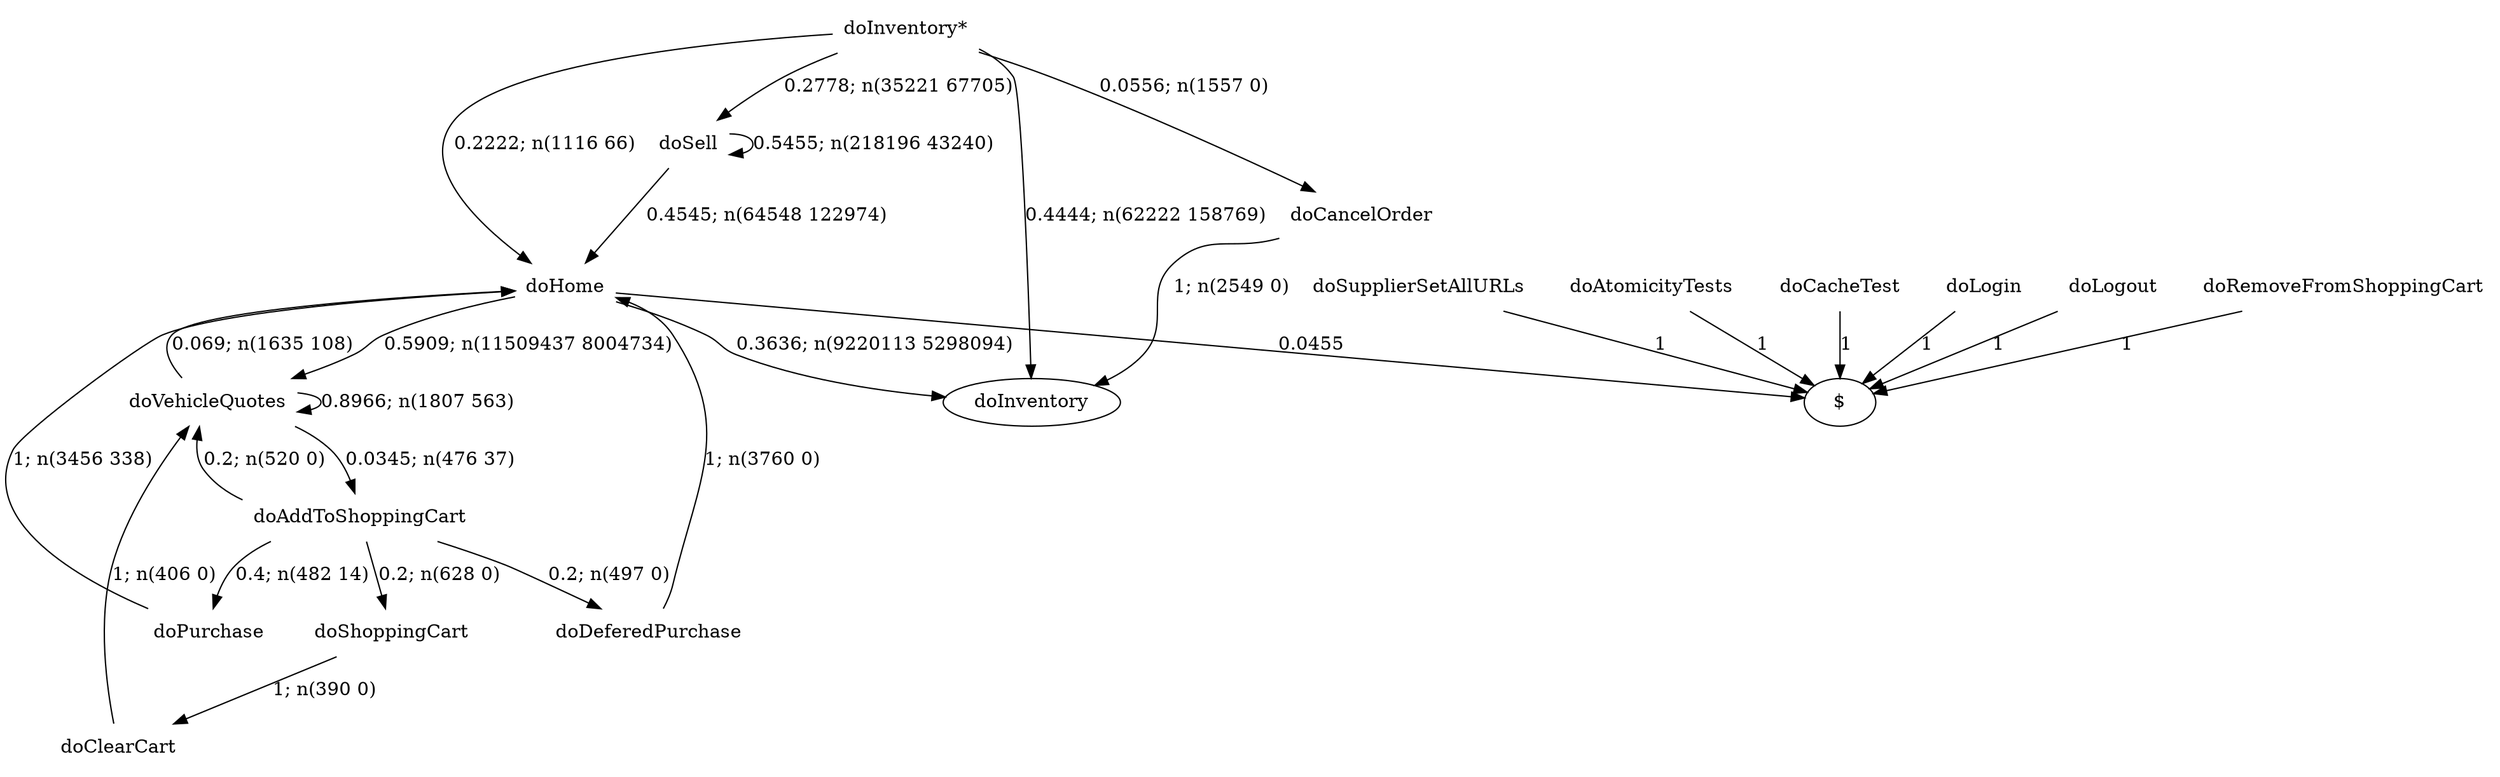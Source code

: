 digraph G {"doInventory*" [label="doInventory*",shape=none];"doSupplierSetAllURLs" [label="doSupplierSetAllURLs",shape=none];"doAtomicityTests" [label="doAtomicityTests",shape=none];"doCacheTest" [label="doCacheTest",shape=none];"doLogin" [label="doLogin",shape=none];"doVehicleQuotes" [label="doVehicleQuotes",shape=none];"doAddToShoppingCart" [label="doAddToShoppingCart",shape=none];"doDeferedPurchase" [label="doDeferedPurchase",shape=none];"doHome" [label="doHome",shape=none];"doShoppingCart" [label="doShoppingCart",shape=none];"doClearCart" [label="doClearCart",shape=none];"doPurchase" [label="doPurchase",shape=none];"doSell" [label="doSell",shape=none];"doLogout" [label="doLogout",shape=none];"doCancelOrder" [label="doCancelOrder",shape=none];"doRemoveFromShoppingCart" [label="doRemoveFromShoppingCart",shape=none];"doInventory*"->"doInventory" [style=solid,label="0.4444; n(62222 158769)"];"doInventory*"->"doHome" [style=solid,label="0.2222; n(1116 66)"];"doInventory*"->"doSell" [style=solid,label="0.2778; n(35221 67705)"];"doInventory*"->"doCancelOrder" [style=solid,label="0.0556; n(1557 0)"];"doSupplierSetAllURLs"->"$" [style=solid,label="1"];"doAtomicityTests"->"$" [style=solid,label="1"];"doCacheTest"->"$" [style=solid,label="1"];"doLogin"->"$" [style=solid,label="1"];"doVehicleQuotes"->"doVehicleQuotes" [style=solid,label="0.8966; n(1807 563)"];"doVehicleQuotes"->"doAddToShoppingCart" [style=solid,label="0.0345; n(476 37)"];"doVehicleQuotes"->"doHome" [style=solid,label="0.069; n(1635 108)"];"doAddToShoppingCart"->"doVehicleQuotes" [style=solid,label="0.2; n(520 0)"];"doAddToShoppingCart"->"doDeferedPurchase" [style=solid,label="0.2; n(497 0)"];"doAddToShoppingCart"->"doShoppingCart" [style=solid,label="0.2; n(628 0)"];"doAddToShoppingCart"->"doPurchase" [style=solid,label="0.4; n(482 14)"];"doDeferedPurchase"->"doHome" [style=solid,label="1; n(3760 0)"];"doHome"->"doInventory" [style=solid,label="0.3636; n(9220113 5298094)"];"doHome"->"doVehicleQuotes" [style=solid,label="0.5909; n(11509437 8004734)"];"doHome"->"$" [style=solid,label="0.0455"];"doShoppingCart"->"doClearCart" [style=solid,label="1; n(390 0)"];"doClearCart"->"doVehicleQuotes" [style=solid,label="1; n(406 0)"];"doPurchase"->"doHome" [style=solid,label="1; n(3456 338)"];"doSell"->"doHome" [style=solid,label="0.4545; n(64548 122974)"];"doSell"->"doSell" [style=solid,label="0.5455; n(218196 43240)"];"doLogout"->"$" [style=solid,label="1"];"doCancelOrder"->"doInventory" [style=solid,label="1; n(2549 0)"];"doRemoveFromShoppingCart"->"$" [style=solid,label="1"];}
